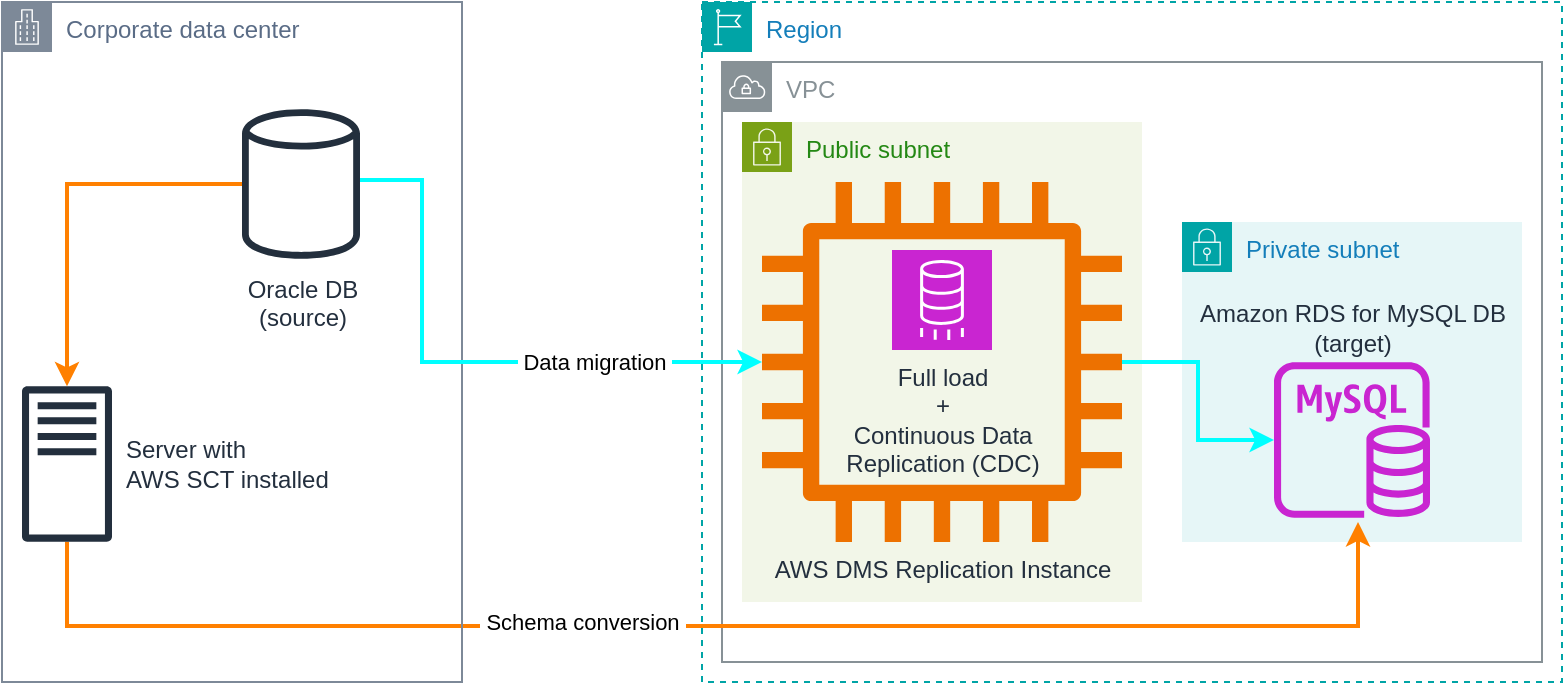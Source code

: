<mxfile version="26.0.4">
  <diagram name="Page-1" id="mw7HBK64n5ze_IidIi3c">
    <mxGraphModel dx="1006" dy="998" grid="1" gridSize="10" guides="1" tooltips="1" connect="1" arrows="1" fold="1" page="1" pageScale="1" pageWidth="850" pageHeight="1100" math="0" shadow="0">
      <root>
        <mxCell id="0" />
        <mxCell id="1" parent="0" />
        <mxCell id="dVJyvJLcBfYeq8Ztni4K-2" value="Region" style="points=[[0,0],[0.25,0],[0.5,0],[0.75,0],[1,0],[1,0.25],[1,0.5],[1,0.75],[1,1],[0.75,1],[0.5,1],[0.25,1],[0,1],[0,0.75],[0,0.5],[0,0.25]];outlineConnect=0;gradientColor=none;html=1;whiteSpace=wrap;fontSize=12;fontStyle=0;container=1;pointerEvents=0;collapsible=0;recursiveResize=0;shape=mxgraph.aws4.group;grIcon=mxgraph.aws4.group_region;strokeColor=#00A4A6;fillColor=none;verticalAlign=top;align=left;spacingLeft=30;fontColor=#147EBA;dashed=1;" vertex="1" parent="1">
          <mxGeometry x="385" y="380" width="430" height="340" as="geometry" />
        </mxCell>
        <mxCell id="dVJyvJLcBfYeq8Ztni4K-10" value="VPC" style="sketch=0;outlineConnect=0;gradientColor=none;html=1;whiteSpace=wrap;fontSize=12;fontStyle=0;shape=mxgraph.aws4.group;grIcon=mxgraph.aws4.group_vpc;strokeColor=#879196;fillColor=none;verticalAlign=top;align=left;spacingLeft=30;fontColor=#879196;dashed=0;" vertex="1" parent="dVJyvJLcBfYeq8Ztni4K-2">
          <mxGeometry x="10" y="30" width="410" height="300" as="geometry" />
        </mxCell>
        <mxCell id="dVJyvJLcBfYeq8Ztni4K-3" value="Private subnet" style="points=[[0,0],[0.25,0],[0.5,0],[0.75,0],[1,0],[1,0.25],[1,0.5],[1,0.75],[1,1],[0.75,1],[0.5,1],[0.25,1],[0,1],[0,0.75],[0,0.5],[0,0.25]];outlineConnect=0;gradientColor=none;html=1;whiteSpace=wrap;fontSize=12;fontStyle=0;container=1;pointerEvents=0;collapsible=0;recursiveResize=0;shape=mxgraph.aws4.group;grIcon=mxgraph.aws4.group_security_group;grStroke=0;strokeColor=#00A4A6;fillColor=#E6F6F7;verticalAlign=top;align=left;spacingLeft=30;fontColor=#147EBA;dashed=0;" vertex="1" parent="dVJyvJLcBfYeq8Ztni4K-2">
          <mxGeometry x="240" y="110" width="170" height="160" as="geometry" />
        </mxCell>
        <mxCell id="dVJyvJLcBfYeq8Ztni4K-11" value="Amazon RDS for MySQL DB&lt;div&gt;(target)&lt;/div&gt;" style="sketch=0;outlineConnect=0;fontColor=#232F3E;gradientColor=none;fillColor=#C925D1;strokeColor=none;dashed=0;verticalLabelPosition=top;verticalAlign=bottom;align=center;html=1;fontSize=12;fontStyle=0;aspect=fixed;pointerEvents=1;shape=mxgraph.aws4.rds_mysql_instance;labelPosition=center;" vertex="1" parent="dVJyvJLcBfYeq8Ztni4K-3">
          <mxGeometry x="46" y="70" width="78" height="78" as="geometry" />
        </mxCell>
        <mxCell id="dVJyvJLcBfYeq8Ztni4K-4" value="Public subnet" style="points=[[0,0],[0.25,0],[0.5,0],[0.75,0],[1,0],[1,0.25],[1,0.5],[1,0.75],[1,1],[0.75,1],[0.5,1],[0.25,1],[0,1],[0,0.75],[0,0.5],[0,0.25]];outlineConnect=0;gradientColor=none;html=1;whiteSpace=wrap;fontSize=12;fontStyle=0;container=1;pointerEvents=0;collapsible=0;recursiveResize=0;shape=mxgraph.aws4.group;grIcon=mxgraph.aws4.group_security_group;grStroke=0;strokeColor=#7AA116;fillColor=#F2F6E8;verticalAlign=top;align=left;spacingLeft=30;fontColor=#248814;dashed=0;" vertex="1" parent="dVJyvJLcBfYeq8Ztni4K-2">
          <mxGeometry x="20" y="60" width="200" height="240" as="geometry" />
        </mxCell>
        <mxCell id="dVJyvJLcBfYeq8Ztni4K-12" value="Full load&lt;div&gt;+&lt;/div&gt;&lt;div&gt;Continuous Data&lt;/div&gt;&lt;div&gt;Replication (CDC)&lt;/div&gt;" style="sketch=0;points=[[0,0,0],[0.25,0,0],[0.5,0,0],[0.75,0,0],[1,0,0],[0,1,0],[0.25,1,0],[0.5,1,0],[0.75,1,0],[1,1,0],[0,0.25,0],[0,0.5,0],[0,0.75,0],[1,0.25,0],[1,0.5,0],[1,0.75,0]];outlineConnect=0;fontColor=#232F3E;fillColor=#C925D1;strokeColor=#ffffff;dashed=0;verticalLabelPosition=bottom;verticalAlign=top;align=center;html=1;fontSize=12;fontStyle=0;aspect=fixed;shape=mxgraph.aws4.resourceIcon;resIcon=mxgraph.aws4.database_migration_service;" vertex="1" parent="dVJyvJLcBfYeq8Ztni4K-2">
          <mxGeometry x="95" y="124" width="50" height="50" as="geometry" />
        </mxCell>
        <mxCell id="dVJyvJLcBfYeq8Ztni4K-13" value="AWS DMS Replication Instance" style="sketch=0;outlineConnect=0;fontColor=#232F3E;gradientColor=none;fillColor=#ED7100;strokeColor=none;dashed=0;verticalLabelPosition=bottom;verticalAlign=top;align=center;html=1;fontSize=12;fontStyle=0;aspect=fixed;pointerEvents=1;shape=mxgraph.aws4.instance2;" vertex="1" parent="dVJyvJLcBfYeq8Ztni4K-2">
          <mxGeometry x="30" y="90" width="180" height="180" as="geometry" />
        </mxCell>
        <mxCell id="dVJyvJLcBfYeq8Ztni4K-14" style="edgeStyle=orthogonalEdgeStyle;rounded=0;orthogonalLoop=1;jettySize=auto;html=1;strokeWidth=2;strokeColor=#00FFFF;" edge="1" parent="dVJyvJLcBfYeq8Ztni4K-2" source="dVJyvJLcBfYeq8Ztni4K-13" target="dVJyvJLcBfYeq8Ztni4K-11">
          <mxGeometry relative="1" as="geometry" />
        </mxCell>
        <mxCell id="dVJyvJLcBfYeq8Ztni4K-15" value="&amp;nbsp;Schema conversion&amp;nbsp;" style="edgeStyle=orthogonalEdgeStyle;rounded=0;orthogonalLoop=1;jettySize=auto;html=1;strokeColor=#FF8000;strokeWidth=2;" edge="1" parent="dVJyvJLcBfYeq8Ztni4K-2" source="dVJyvJLcBfYeq8Ztni4K-7">
          <mxGeometry x="-0.19" y="2" relative="1" as="geometry">
            <mxPoint x="-297.5" y="271.937" as="sourcePoint" />
            <mxPoint x="328.0" y="260.001" as="targetPoint" />
            <Array as="points">
              <mxPoint x="-317" y="312" />
              <mxPoint x="328" y="312" />
            </Array>
            <mxPoint as="offset" />
          </mxGeometry>
        </mxCell>
        <mxCell id="dVJyvJLcBfYeq8Ztni4K-1" value="Corporate data center" style="points=[[0,0],[0.25,0],[0.5,0],[0.75,0],[1,0],[1,0.25],[1,0.5],[1,0.75],[1,1],[0.75,1],[0.5,1],[0.25,1],[0,1],[0,0.75],[0,0.5],[0,0.25]];outlineConnect=0;gradientColor=none;html=1;whiteSpace=wrap;fontSize=12;fontStyle=0;container=1;pointerEvents=0;collapsible=0;recursiveResize=0;shape=mxgraph.aws4.group;grIcon=mxgraph.aws4.group_corporate_data_center;strokeColor=#7D8998;fillColor=none;verticalAlign=top;align=left;spacingLeft=30;fontColor=#5A6C86;dashed=0;" vertex="1" parent="1">
          <mxGeometry x="35" y="380" width="230" height="340" as="geometry" />
        </mxCell>
        <mxCell id="dVJyvJLcBfYeq8Ztni4K-7" value="Server with&lt;div&gt;AWS SCT installed&lt;/div&gt;" style="sketch=0;outlineConnect=0;fontColor=#232F3E;gradientColor=none;fillColor=#232F3D;strokeColor=none;dashed=0;verticalLabelPosition=middle;verticalAlign=middle;align=left;html=1;fontSize=12;fontStyle=0;aspect=fixed;pointerEvents=1;shape=mxgraph.aws4.traditional_server;labelPosition=right;spacingRight=0;spacingLeft=5;" vertex="1" parent="dVJyvJLcBfYeq8Ztni4K-1">
          <mxGeometry x="10" y="192" width="45" height="78" as="geometry" />
        </mxCell>
        <mxCell id="dVJyvJLcBfYeq8Ztni4K-8" style="edgeStyle=orthogonalEdgeStyle;rounded=0;orthogonalLoop=1;jettySize=auto;html=1;strokeColor=#FF8000;strokeWidth=2;" edge="1" parent="dVJyvJLcBfYeq8Ztni4K-1" source="dVJyvJLcBfYeq8Ztni4K-6" target="dVJyvJLcBfYeq8Ztni4K-7">
          <mxGeometry relative="1" as="geometry" />
        </mxCell>
        <mxCell id="dVJyvJLcBfYeq8Ztni4K-6" value="Oracle DB&lt;div&gt;(source)&lt;/div&gt;" style="sketch=0;outlineConnect=0;fontColor=#232F3E;gradientColor=none;fillColor=#232F3D;strokeColor=none;dashed=0;verticalLabelPosition=bottom;verticalAlign=top;align=center;html=1;fontSize=12;fontStyle=0;aspect=fixed;pointerEvents=1;shape=mxgraph.aws4.generic_database;" vertex="1" parent="dVJyvJLcBfYeq8Ztni4K-1">
          <mxGeometry x="120" y="52" width="59" height="78" as="geometry" />
        </mxCell>
        <mxCell id="dVJyvJLcBfYeq8Ztni4K-18" value="&amp;nbsp;Data migration&amp;nbsp;" style="edgeStyle=orthogonalEdgeStyle;rounded=0;orthogonalLoop=1;jettySize=auto;html=1;strokeWidth=2;strokeColor=#00FFFF;" edge="1" parent="1" source="dVJyvJLcBfYeq8Ztni4K-6" target="dVJyvJLcBfYeq8Ztni4K-13">
          <mxGeometry x="0.423" relative="1" as="geometry">
            <Array as="points">
              <mxPoint x="245" y="469" />
              <mxPoint x="245" y="560" />
            </Array>
            <mxPoint as="offset" />
          </mxGeometry>
        </mxCell>
      </root>
    </mxGraphModel>
  </diagram>
</mxfile>
